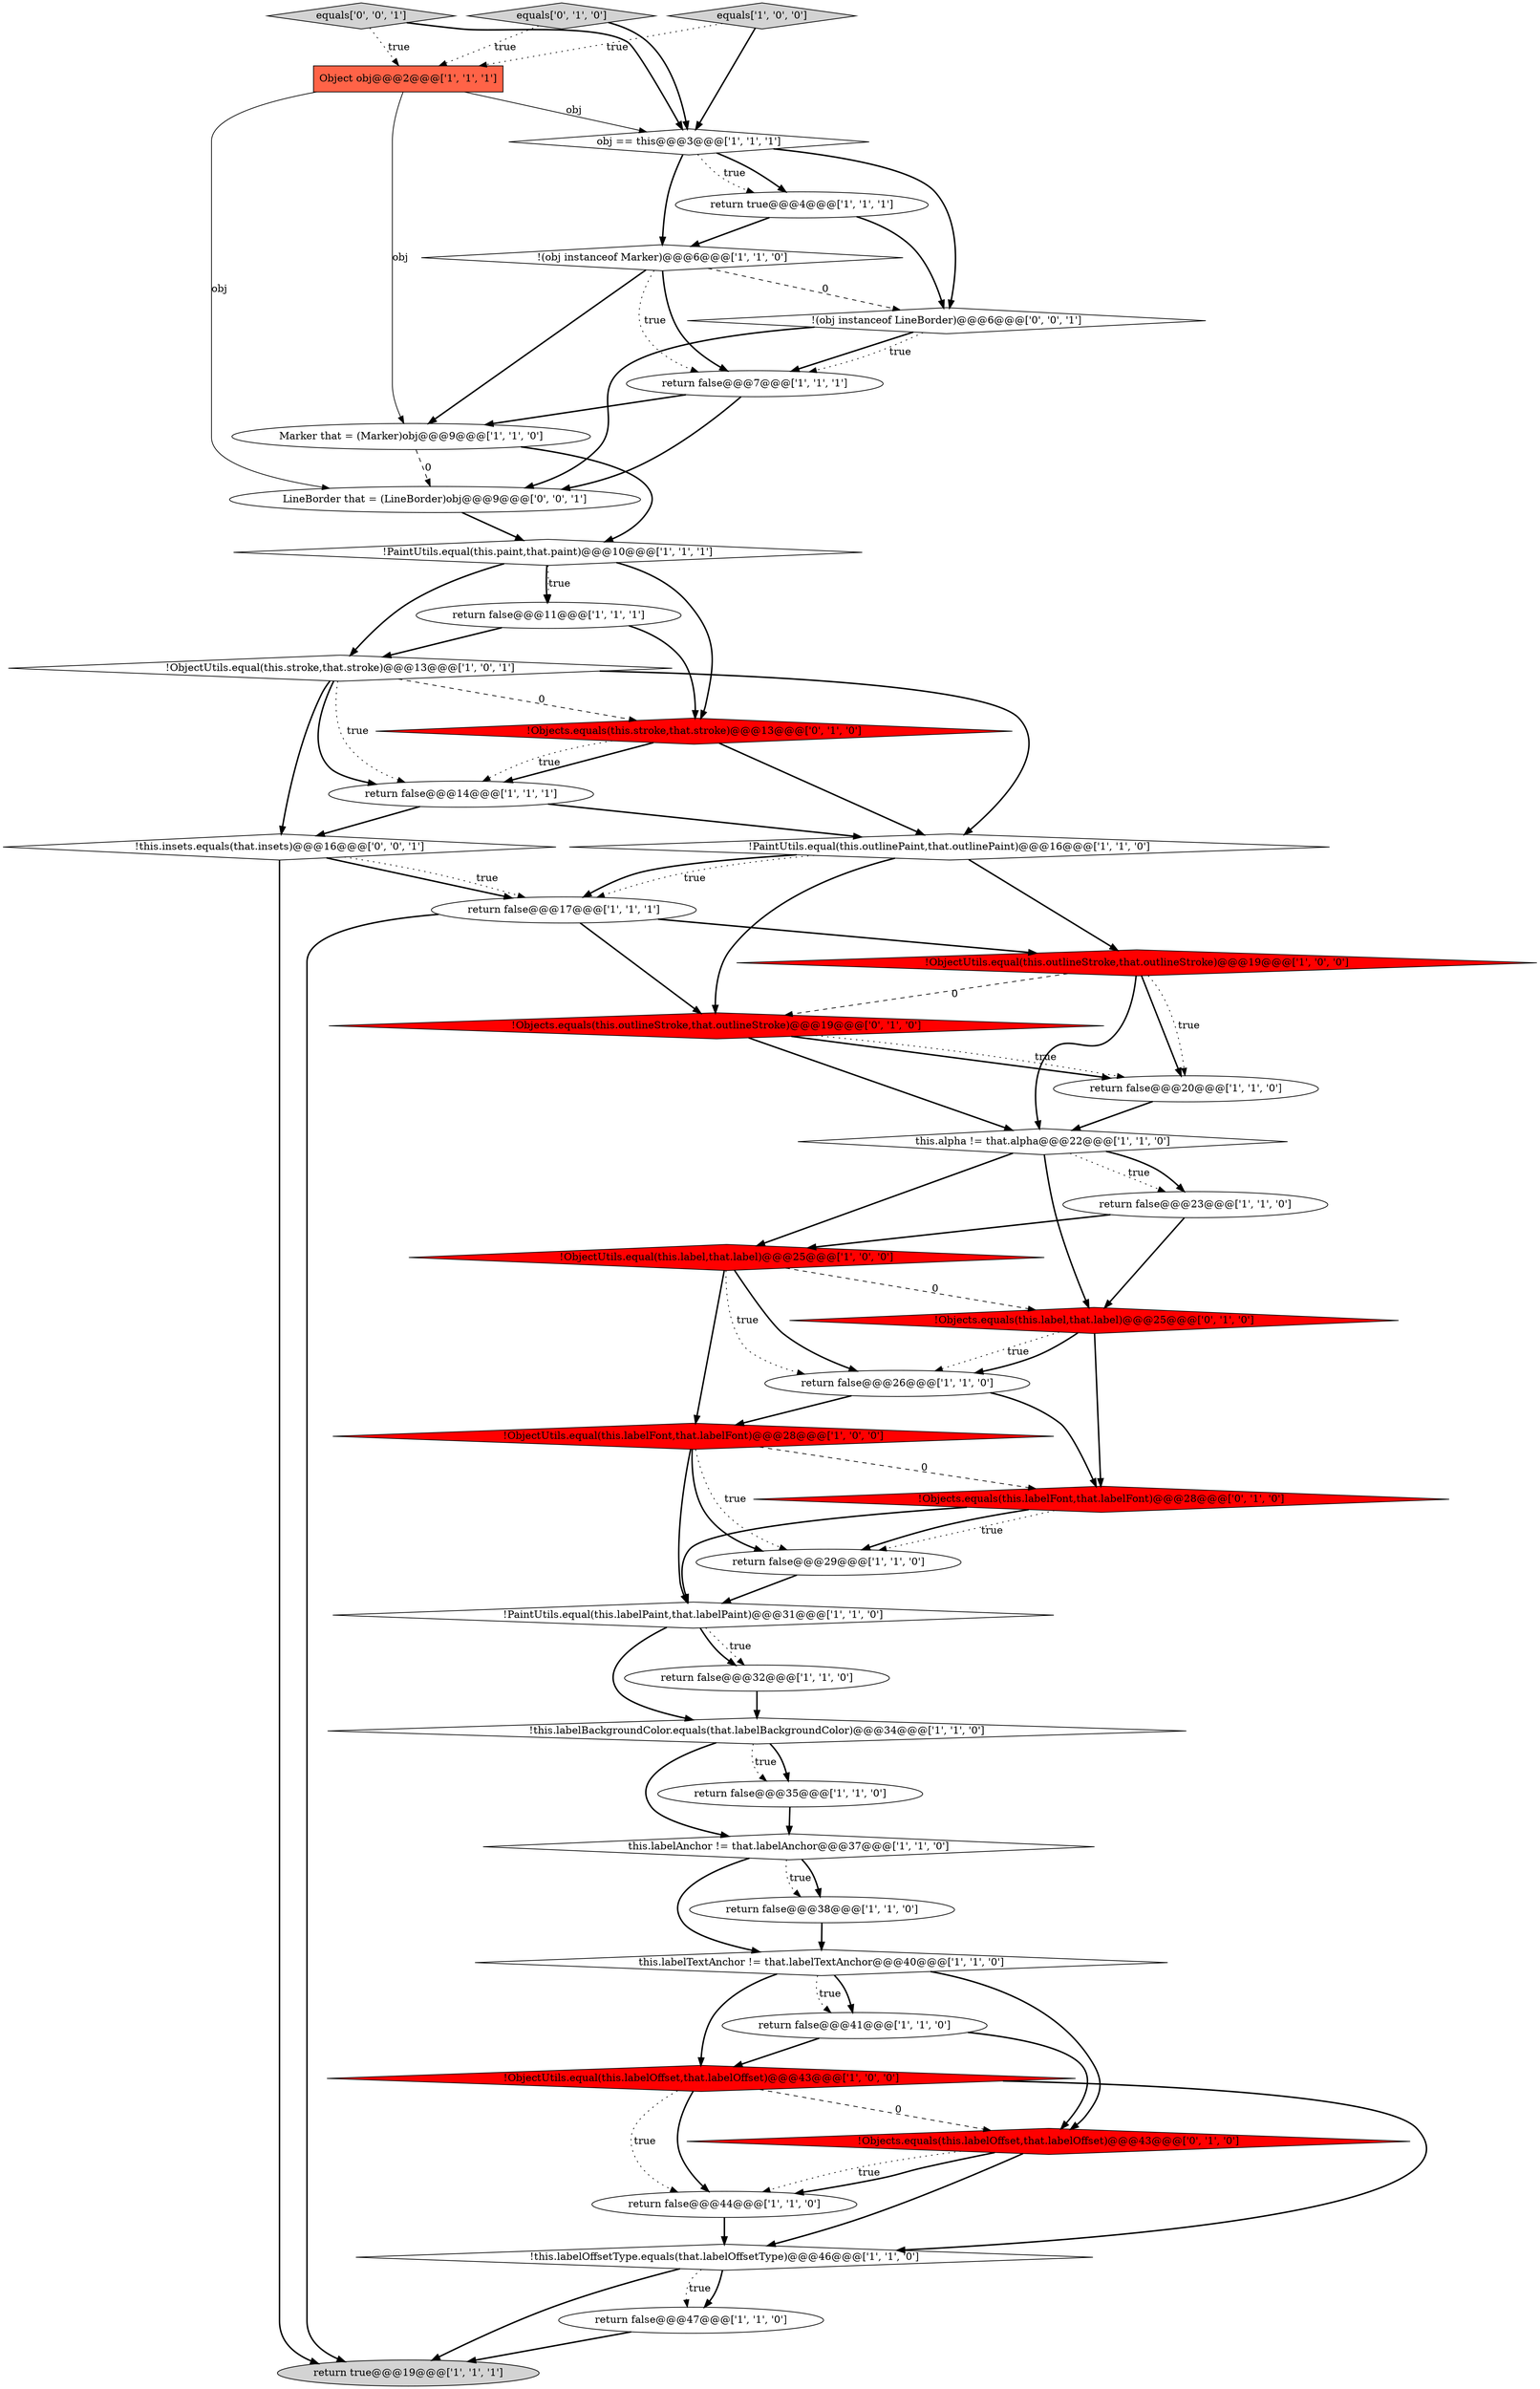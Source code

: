 digraph {
12 [style = filled, label = "this.labelTextAnchor != that.labelTextAnchor@@@40@@@['1', '1', '0']", fillcolor = white, shape = diamond image = "AAA0AAABBB1BBB"];
6 [style = filled, label = "!ObjectUtils.equal(this.label,that.label)@@@25@@@['1', '0', '0']", fillcolor = red, shape = diamond image = "AAA1AAABBB1BBB"];
2 [style = filled, label = "return false@@@7@@@['1', '1', '1']", fillcolor = white, shape = ellipse image = "AAA0AAABBB1BBB"];
30 [style = filled, label = "return false@@@20@@@['1', '1', '0']", fillcolor = white, shape = ellipse image = "AAA0AAABBB1BBB"];
10 [style = filled, label = "return false@@@32@@@['1', '1', '0']", fillcolor = white, shape = ellipse image = "AAA0AAABBB1BBB"];
26 [style = filled, label = "return false@@@26@@@['1', '1', '0']", fillcolor = white, shape = ellipse image = "AAA0AAABBB1BBB"];
27 [style = filled, label = "return false@@@17@@@['1', '1', '1']", fillcolor = white, shape = ellipse image = "AAA0AAABBB1BBB"];
40 [style = filled, label = "equals['0', '0', '1']", fillcolor = lightgray, shape = diamond image = "AAA0AAABBB3BBB"];
28 [style = filled, label = "return false@@@35@@@['1', '1', '0']", fillcolor = white, shape = ellipse image = "AAA0AAABBB1BBB"];
31 [style = filled, label = "!PaintUtils.equal(this.labelPaint,that.labelPaint)@@@31@@@['1', '1', '0']", fillcolor = white, shape = diamond image = "AAA0AAABBB1BBB"];
25 [style = filled, label = "!ObjectUtils.equal(this.stroke,that.stroke)@@@13@@@['1', '0', '1']", fillcolor = white, shape = diamond image = "AAA0AAABBB1BBB"];
8 [style = filled, label = "Marker that = (Marker)obj@@@9@@@['1', '1', '0']", fillcolor = white, shape = ellipse image = "AAA0AAABBB1BBB"];
23 [style = filled, label = "!this.labelBackgroundColor.equals(that.labelBackgroundColor)@@@34@@@['1', '1', '0']", fillcolor = white, shape = diamond image = "AAA0AAABBB1BBB"];
34 [style = filled, label = "!Objects.equals(this.stroke,that.stroke)@@@13@@@['0', '1', '0']", fillcolor = red, shape = diamond image = "AAA1AAABBB2BBB"];
20 [style = filled, label = "!PaintUtils.equal(this.outlinePaint,that.outlinePaint)@@@16@@@['1', '1', '0']", fillcolor = white, shape = diamond image = "AAA0AAABBB1BBB"];
1 [style = filled, label = "Object obj@@@2@@@['1', '1', '1']", fillcolor = tomato, shape = box image = "AAA0AAABBB1BBB"];
35 [style = filled, label = "!Objects.equals(this.label,that.label)@@@25@@@['0', '1', '0']", fillcolor = red, shape = diamond image = "AAA1AAABBB2BBB"];
3 [style = filled, label = "obj == this@@@3@@@['1', '1', '1']", fillcolor = white, shape = diamond image = "AAA0AAABBB1BBB"];
14 [style = filled, label = "return false@@@29@@@['1', '1', '0']", fillcolor = white, shape = ellipse image = "AAA0AAABBB1BBB"];
21 [style = filled, label = "this.labelAnchor != that.labelAnchor@@@37@@@['1', '1', '0']", fillcolor = white, shape = diamond image = "AAA0AAABBB1BBB"];
33 [style = filled, label = "return false@@@14@@@['1', '1', '1']", fillcolor = white, shape = ellipse image = "AAA0AAABBB1BBB"];
19 [style = filled, label = "!(obj instanceof Marker)@@@6@@@['1', '1', '0']", fillcolor = white, shape = diamond image = "AAA0AAABBB1BBB"];
18 [style = filled, label = "return false@@@44@@@['1', '1', '0']", fillcolor = white, shape = ellipse image = "AAA0AAABBB1BBB"];
29 [style = filled, label = "this.alpha != that.alpha@@@22@@@['1', '1', '0']", fillcolor = white, shape = diamond image = "AAA0AAABBB1BBB"];
38 [style = filled, label = "!Objects.equals(this.outlineStroke,that.outlineStroke)@@@19@@@['0', '1', '0']", fillcolor = red, shape = diamond image = "AAA1AAABBB2BBB"];
39 [style = filled, label = "equals['0', '1', '0']", fillcolor = lightgray, shape = diamond image = "AAA0AAABBB2BBB"];
32 [style = filled, label = "return false@@@47@@@['1', '1', '0']", fillcolor = white, shape = ellipse image = "AAA0AAABBB1BBB"];
4 [style = filled, label = "return true@@@4@@@['1', '1', '1']", fillcolor = white, shape = ellipse image = "AAA0AAABBB1BBB"];
36 [style = filled, label = "!Objects.equals(this.labelFont,that.labelFont)@@@28@@@['0', '1', '0']", fillcolor = red, shape = diamond image = "AAA1AAABBB2BBB"];
43 [style = filled, label = "!this.insets.equals(that.insets)@@@16@@@['0', '0', '1']", fillcolor = white, shape = diamond image = "AAA0AAABBB3BBB"];
0 [style = filled, label = "!PaintUtils.equal(this.paint,that.paint)@@@10@@@['1', '1', '1']", fillcolor = white, shape = diamond image = "AAA0AAABBB1BBB"];
7 [style = filled, label = "return true@@@19@@@['1', '1', '1']", fillcolor = lightgray, shape = ellipse image = "AAA0AAABBB1BBB"];
17 [style = filled, label = "!ObjectUtils.equal(this.outlineStroke,that.outlineStroke)@@@19@@@['1', '0', '0']", fillcolor = red, shape = diamond image = "AAA1AAABBB1BBB"];
42 [style = filled, label = "!(obj instanceof LineBorder)@@@6@@@['0', '0', '1']", fillcolor = white, shape = diamond image = "AAA0AAABBB3BBB"];
15 [style = filled, label = "return false@@@38@@@['1', '1', '0']", fillcolor = white, shape = ellipse image = "AAA0AAABBB1BBB"];
22 [style = filled, label = "!ObjectUtils.equal(this.labelFont,that.labelFont)@@@28@@@['1', '0', '0']", fillcolor = red, shape = diamond image = "AAA1AAABBB1BBB"];
11 [style = filled, label = "!this.labelOffsetType.equals(that.labelOffsetType)@@@46@@@['1', '1', '0']", fillcolor = white, shape = diamond image = "AAA0AAABBB1BBB"];
24 [style = filled, label = "return false@@@41@@@['1', '1', '0']", fillcolor = white, shape = ellipse image = "AAA0AAABBB1BBB"];
13 [style = filled, label = "return false@@@23@@@['1', '1', '0']", fillcolor = white, shape = ellipse image = "AAA0AAABBB1BBB"];
9 [style = filled, label = "equals['1', '0', '0']", fillcolor = lightgray, shape = diamond image = "AAA0AAABBB1BBB"];
37 [style = filled, label = "!Objects.equals(this.labelOffset,that.labelOffset)@@@43@@@['0', '1', '0']", fillcolor = red, shape = diamond image = "AAA1AAABBB2BBB"];
41 [style = filled, label = "LineBorder that = (LineBorder)obj@@@9@@@['0', '0', '1']", fillcolor = white, shape = ellipse image = "AAA0AAABBB3BBB"];
16 [style = filled, label = "!ObjectUtils.equal(this.labelOffset,that.labelOffset)@@@43@@@['1', '0', '0']", fillcolor = red, shape = diamond image = "AAA1AAABBB1BBB"];
5 [style = filled, label = "return false@@@11@@@['1', '1', '1']", fillcolor = white, shape = ellipse image = "AAA0AAABBB1BBB"];
22->36 [style = dashed, label="0"];
41->0 [style = bold, label=""];
42->41 [style = bold, label=""];
27->38 [style = bold, label=""];
0->5 [style = dotted, label="true"];
34->20 [style = bold, label=""];
25->33 [style = bold, label=""];
21->15 [style = dotted, label="true"];
37->11 [style = bold, label=""];
6->22 [style = bold, label=""];
21->15 [style = bold, label=""];
1->3 [style = solid, label="obj"];
20->27 [style = dotted, label="true"];
35->26 [style = dotted, label="true"];
25->43 [style = bold, label=""];
1->41 [style = solid, label="obj"];
3->4 [style = bold, label=""];
30->29 [style = bold, label=""];
26->22 [style = bold, label=""];
6->35 [style = dashed, label="0"];
22->14 [style = dotted, label="true"];
20->27 [style = bold, label=""];
5->34 [style = bold, label=""];
8->0 [style = bold, label=""];
23->28 [style = bold, label=""];
29->6 [style = bold, label=""];
6->26 [style = dotted, label="true"];
28->21 [style = bold, label=""];
38->30 [style = bold, label=""];
29->13 [style = dotted, label="true"];
3->19 [style = bold, label=""];
0->25 [style = bold, label=""];
27->7 [style = bold, label=""];
27->17 [style = bold, label=""];
1->8 [style = solid, label="obj"];
36->14 [style = dotted, label="true"];
16->37 [style = dashed, label="0"];
42->2 [style = bold, label=""];
25->34 [style = dashed, label="0"];
18->11 [style = bold, label=""];
34->33 [style = bold, label=""];
4->19 [style = bold, label=""];
36->31 [style = bold, label=""];
37->18 [style = dotted, label="true"];
32->7 [style = bold, label=""];
19->2 [style = bold, label=""];
20->38 [style = bold, label=""];
36->14 [style = bold, label=""];
31->10 [style = dotted, label="true"];
12->37 [style = bold, label=""];
5->25 [style = bold, label=""];
0->34 [style = bold, label=""];
40->3 [style = bold, label=""];
43->27 [style = bold, label=""];
15->12 [style = bold, label=""];
29->35 [style = bold, label=""];
22->14 [style = bold, label=""];
16->18 [style = dotted, label="true"];
2->41 [style = bold, label=""];
16->18 [style = bold, label=""];
6->26 [style = bold, label=""];
23->28 [style = dotted, label="true"];
11->32 [style = bold, label=""];
12->24 [style = bold, label=""];
8->41 [style = dashed, label="0"];
17->38 [style = dashed, label="0"];
3->42 [style = bold, label=""];
43->27 [style = dotted, label="true"];
38->30 [style = dotted, label="true"];
42->2 [style = dotted, label="true"];
21->12 [style = bold, label=""];
43->7 [style = bold, label=""];
25->20 [style = bold, label=""];
31->10 [style = bold, label=""];
10->23 [style = bold, label=""];
33->43 [style = bold, label=""];
34->33 [style = dotted, label="true"];
14->31 [style = bold, label=""];
9->1 [style = dotted, label="true"];
12->24 [style = dotted, label="true"];
9->3 [style = bold, label=""];
40->1 [style = dotted, label="true"];
13->6 [style = bold, label=""];
39->1 [style = dotted, label="true"];
35->26 [style = bold, label=""];
19->42 [style = dashed, label="0"];
0->5 [style = bold, label=""];
25->33 [style = dotted, label="true"];
11->32 [style = dotted, label="true"];
20->17 [style = bold, label=""];
31->23 [style = bold, label=""];
16->11 [style = bold, label=""];
33->20 [style = bold, label=""];
19->2 [style = dotted, label="true"];
26->36 [style = bold, label=""];
38->29 [style = bold, label=""];
22->31 [style = bold, label=""];
3->4 [style = dotted, label="true"];
39->3 [style = bold, label=""];
4->42 [style = bold, label=""];
17->30 [style = bold, label=""];
12->16 [style = bold, label=""];
19->8 [style = bold, label=""];
24->16 [style = bold, label=""];
17->30 [style = dotted, label="true"];
23->21 [style = bold, label=""];
24->37 [style = bold, label=""];
37->18 [style = bold, label=""];
35->36 [style = bold, label=""];
17->29 [style = bold, label=""];
13->35 [style = bold, label=""];
11->7 [style = bold, label=""];
2->8 [style = bold, label=""];
29->13 [style = bold, label=""];
}

